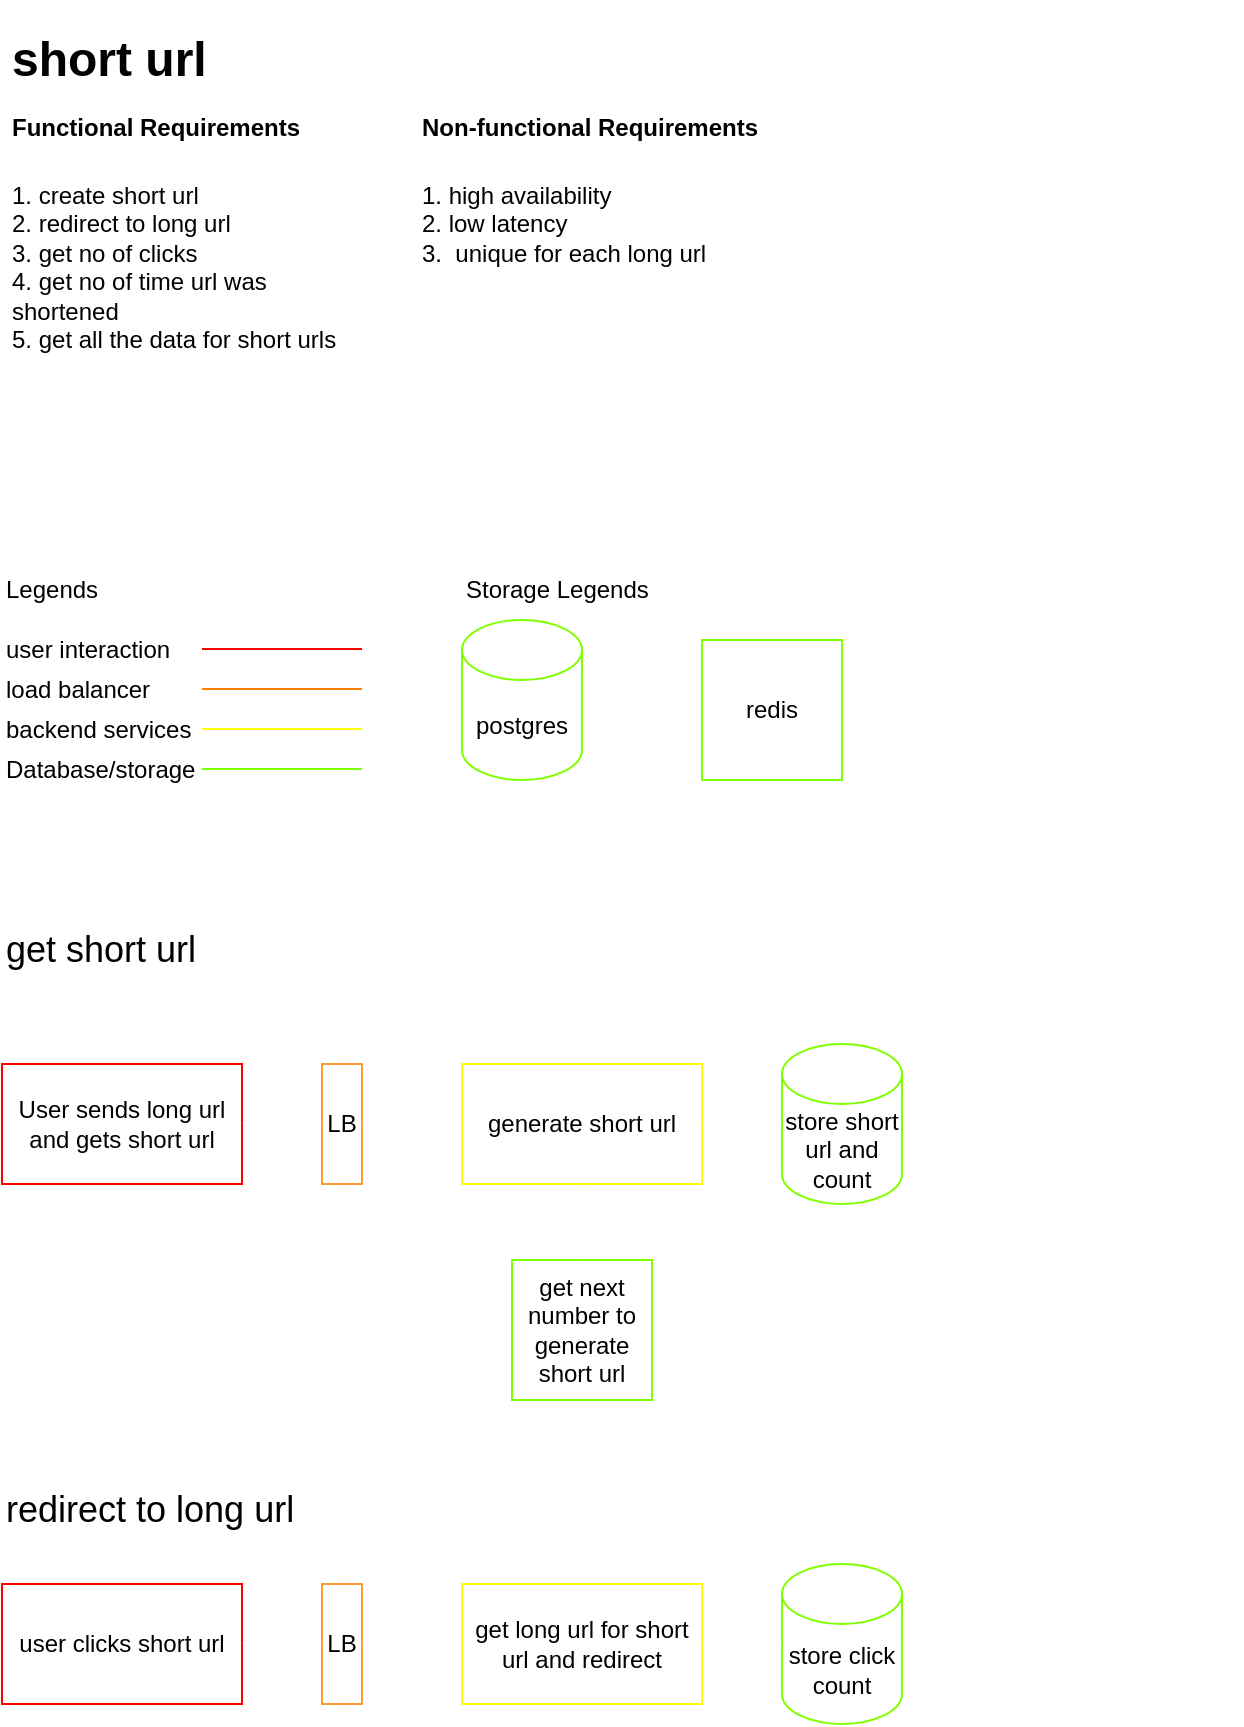 <mxfile>
    <diagram id="9Twl_4rBBzMdephPHlIG" name="project overview">
        <mxGraphModel dx="562" dy="932" grid="1" gridSize="10" guides="1" tooltips="1" connect="1" arrows="1" fold="1" page="0" pageScale="1" pageWidth="827" pageHeight="1169" math="0" shadow="0">
            <root>
                <mxCell id="0"/>
                <mxCell id="1" parent="0"/>
                <mxCell id="2" value="&lt;h1&gt;short url&lt;/h1&gt;&lt;p&gt;&lt;br&gt;&lt;/p&gt;" style="text;html=1;strokeColor=none;fillColor=none;spacing=5;spacingTop=-20;whiteSpace=wrap;overflow=hidden;rounded=0;" parent="1" vertex="1">
                    <mxGeometry x="10" y="-90" width="620" height="260" as="geometry"/>
                </mxCell>
                <mxCell id="16" value="&lt;h1&gt;&lt;font style=&quot;font-size: 12px;&quot;&gt;Functional Requirements&lt;/font&gt;&lt;/h1&gt;&lt;div&gt;&lt;font style=&quot;font-size: 12px;&quot;&gt;1. create short url&lt;/font&gt;&lt;/div&gt;&lt;div&gt;&lt;font style=&quot;font-size: 12px;&quot;&gt;2. redirect to long url&amp;nbsp;&lt;br&gt;3. get no of clicks&lt;/font&gt;&lt;/div&gt;&lt;div&gt;&lt;font style=&quot;font-size: 12px;&quot;&gt;4. get no of time url was shortened&lt;/font&gt;&lt;/div&gt;&lt;div&gt;&lt;font style=&quot;font-size: 12px;&quot;&gt;5. get all the data for short urls&lt;/font&gt;&lt;/div&gt;&lt;div&gt;&lt;font style=&quot;font-size: 12px;&quot;&gt;&lt;br&gt;&lt;/font&gt;&lt;/div&gt;" style="text;html=1;strokeColor=none;fillColor=none;spacing=5;spacingTop=-20;whiteSpace=wrap;overflow=hidden;rounded=0;" parent="1" vertex="1">
                    <mxGeometry x="10" y="-60" width="190" height="200" as="geometry"/>
                </mxCell>
                <mxCell id="17" value="&lt;h1&gt;&lt;font style=&quot;font-size: 12px;&quot;&gt;Non-functional Requirements&lt;/font&gt;&lt;/h1&gt;&lt;div&gt;&lt;span style=&quot;background-color: initial;&quot;&gt;1. high availability&lt;/span&gt;&lt;br&gt;&lt;/div&gt;&lt;div&gt;&lt;span style=&quot;background-color: initial;&quot;&gt;2. low latency&lt;/span&gt;&lt;/div&gt;&lt;div&gt;&lt;span style=&quot;background-color: initial;&quot;&gt;3.&amp;nbsp; unique for each long url&lt;/span&gt;&lt;/div&gt;&lt;div&gt;&lt;br&gt;&lt;/div&gt;&lt;div&gt;&lt;br&gt;&lt;/div&gt;" style="text;html=1;strokeColor=none;fillColor=none;spacing=5;spacingTop=-20;whiteSpace=wrap;overflow=hidden;rounded=0;" parent="1" vertex="1">
                    <mxGeometry x="215" y="-60" width="190" height="180" as="geometry"/>
                </mxCell>
                <mxCell id="21" value="Legends" style="text;html=1;strokeColor=none;fillColor=none;align=left;verticalAlign=middle;whiteSpace=wrap;rounded=0;fontSize=12;" parent="1" vertex="1">
                    <mxGeometry x="10" y="180" width="60" height="30" as="geometry"/>
                </mxCell>
                <mxCell id="24" value="user interaction" style="text;html=1;strokeColor=none;fillColor=none;align=left;verticalAlign=middle;whiteSpace=wrap;rounded=0;fontSize=12;" parent="1" vertex="1">
                    <mxGeometry x="10" y="210" width="100" height="30" as="geometry"/>
                </mxCell>
                <mxCell id="25" value="" style="endArrow=none;html=1;fontSize=12;fillColor=#FF0000;strokeColor=#FF0000;" parent="1" edge="1">
                    <mxGeometry width="50" height="50" relative="1" as="geometry">
                        <mxPoint x="110" y="224.5" as="sourcePoint"/>
                        <mxPoint x="190" y="224.5" as="targetPoint"/>
                    </mxGeometry>
                </mxCell>
                <mxCell id="27" value="load balancer" style="text;html=1;strokeColor=none;fillColor=none;align=left;verticalAlign=middle;whiteSpace=wrap;rounded=0;fontSize=12;" parent="1" vertex="1">
                    <mxGeometry x="10" y="230" width="100" height="30" as="geometry"/>
                </mxCell>
                <mxCell id="28" value="" style="endArrow=none;html=1;fontSize=12;fillColor=#FF0000;strokeColor=#FF8000;" parent="1" edge="1">
                    <mxGeometry width="50" height="50" relative="1" as="geometry">
                        <mxPoint x="110" y="244.5" as="sourcePoint"/>
                        <mxPoint x="190" y="244.5" as="targetPoint"/>
                    </mxGeometry>
                </mxCell>
                <mxCell id="30" value="backend services" style="text;html=1;strokeColor=none;fillColor=none;align=left;verticalAlign=middle;whiteSpace=wrap;rounded=0;fontSize=12;" parent="1" vertex="1">
                    <mxGeometry x="10" y="250" width="100" height="30" as="geometry"/>
                </mxCell>
                <mxCell id="31" value="" style="endArrow=none;html=1;fontSize=12;fillColor=#FF0000;strokeColor=#FFFF00;" parent="1" edge="1">
                    <mxGeometry width="50" height="50" relative="1" as="geometry">
                        <mxPoint x="110" y="264.5" as="sourcePoint"/>
                        <mxPoint x="190" y="264.5" as="targetPoint"/>
                    </mxGeometry>
                </mxCell>
                <mxCell id="32" value="Database/storage" style="text;html=1;strokeColor=none;fillColor=none;align=left;verticalAlign=middle;whiteSpace=wrap;rounded=0;fontSize=12;" parent="1" vertex="1">
                    <mxGeometry x="10" y="270" width="100" height="30" as="geometry"/>
                </mxCell>
                <mxCell id="33" value="" style="endArrow=none;html=1;fontSize=12;fillColor=#FF0000;strokeColor=#80FF00;" parent="1" edge="1">
                    <mxGeometry width="50" height="50" relative="1" as="geometry">
                        <mxPoint x="110" y="284.5" as="sourcePoint"/>
                        <mxPoint x="190" y="284.5" as="targetPoint"/>
                    </mxGeometry>
                </mxCell>
                <mxCell id="88" value="postgres" style="shape=cylinder3;whiteSpace=wrap;html=1;boundedLbl=1;backgroundOutline=1;size=15;strokeColor=#80FF00;fontSize=12;fillColor=none;" parent="1" vertex="1">
                    <mxGeometry x="240" y="210" width="60" height="80" as="geometry"/>
                </mxCell>
                <mxCell id="95" value="Storage Legends" style="text;html=1;strokeColor=none;fillColor=none;align=left;verticalAlign=middle;whiteSpace=wrap;rounded=0;fontSize=12;" parent="1" vertex="1">
                    <mxGeometry x="240" y="180" width="100" height="30" as="geometry"/>
                </mxCell>
                <mxCell id="rB6Td3dLMW9adQ0DOQXu-97" value="User sends long url and gets short url" style="rounded=0;whiteSpace=wrap;html=1;fillColor=none;strokeColor=#FF0000;" vertex="1" parent="1">
                    <mxGeometry x="10" y="432" width="120" height="60" as="geometry"/>
                </mxCell>
                <mxCell id="rB6Td3dLMW9adQ0DOQXu-99" value="generate short url" style="rounded=0;whiteSpace=wrap;html=1;fillColor=none;strokeColor=#FFFF00;" vertex="1" parent="1">
                    <mxGeometry x="240" y="432" width="120" height="60" as="geometry"/>
                </mxCell>
                <mxCell id="rB6Td3dLMW9adQ0DOQXu-100" value="LB" style="rounded=0;whiteSpace=wrap;html=1;fillColor=none;strokeColor=#FF9933;" vertex="1" parent="1">
                    <mxGeometry x="170" y="432" width="20" height="60" as="geometry"/>
                </mxCell>
                <mxCell id="rB6Td3dLMW9adQ0DOQXu-101" value="&lt;font style=&quot;font-size: 18px;&quot;&gt;get short url&lt;/font&gt;" style="text;html=1;strokeColor=none;fillColor=none;align=left;verticalAlign=middle;whiteSpace=wrap;rounded=0;fontSize=12;" vertex="1" parent="1">
                    <mxGeometry x="10" y="360" width="170" height="30" as="geometry"/>
                </mxCell>
                <mxCell id="rB6Td3dLMW9adQ0DOQXu-102" value="store short url and count" style="shape=cylinder3;whiteSpace=wrap;html=1;boundedLbl=1;backgroundOutline=1;size=15;strokeColor=#80FF00;fontSize=12;fillColor=none;" vertex="1" parent="1">
                    <mxGeometry x="400" y="422" width="60" height="80" as="geometry"/>
                </mxCell>
                <mxCell id="rB6Td3dLMW9adQ0DOQXu-104" value="user clicks short url" style="rounded=0;whiteSpace=wrap;html=1;fillColor=none;strokeColor=#FF0000;" vertex="1" parent="1">
                    <mxGeometry x="10" y="692" width="120" height="60" as="geometry"/>
                </mxCell>
                <mxCell id="rB6Td3dLMW9adQ0DOQXu-105" value="get long url for short url and redirect" style="rounded=0;whiteSpace=wrap;html=1;fillColor=none;strokeColor=#FFFF00;" vertex="1" parent="1">
                    <mxGeometry x="240" y="692" width="120" height="60" as="geometry"/>
                </mxCell>
                <mxCell id="rB6Td3dLMW9adQ0DOQXu-106" value="LB" style="rounded=0;whiteSpace=wrap;html=1;fillColor=none;strokeColor=#FF9933;" vertex="1" parent="1">
                    <mxGeometry x="170" y="692" width="20" height="60" as="geometry"/>
                </mxCell>
                <mxCell id="rB6Td3dLMW9adQ0DOQXu-107" value="store click count" style="shape=cylinder3;whiteSpace=wrap;html=1;boundedLbl=1;backgroundOutline=1;size=15;strokeColor=#80FF00;fontSize=12;fillColor=none;" vertex="1" parent="1">
                    <mxGeometry x="400" y="682" width="60" height="80" as="geometry"/>
                </mxCell>
                <mxCell id="rB6Td3dLMW9adQ0DOQXu-109" value="" style="endArrow=classic;startArrow=classic;html=1;strokeColor=#FFFFFF;fontSize=12;fillColor=#FF0000;curved=1;" edge="1" parent="1">
                    <mxGeometry width="50" height="50" relative="1" as="geometry">
                        <mxPoint x="130" y="461.5" as="sourcePoint"/>
                        <mxPoint x="170" y="462" as="targetPoint"/>
                    </mxGeometry>
                </mxCell>
                <mxCell id="rB6Td3dLMW9adQ0DOQXu-110" value="" style="endArrow=classic;startArrow=classic;html=1;strokeColor=#FFFFFF;fontSize=12;fillColor=#FF0000;curved=1;" edge="1" parent="1">
                    <mxGeometry width="50" height="50" relative="1" as="geometry">
                        <mxPoint x="130" y="721.5" as="sourcePoint"/>
                        <mxPoint x="170" y="722" as="targetPoint"/>
                    </mxGeometry>
                </mxCell>
                <mxCell id="rB6Td3dLMW9adQ0DOQXu-111" value="" style="endArrow=classic;startArrow=classic;html=1;strokeColor=#FFFFFF;fontSize=12;fillColor=#FF0000;curved=1;entryX=0;entryY=0.5;entryDx=0;entryDy=0;" edge="1" parent="1" target="rB6Td3dLMW9adQ0DOQXu-99">
                    <mxGeometry width="50" height="50" relative="1" as="geometry">
                        <mxPoint x="190" y="461.5" as="sourcePoint"/>
                        <mxPoint x="230" y="462" as="targetPoint"/>
                    </mxGeometry>
                </mxCell>
                <mxCell id="rB6Td3dLMW9adQ0DOQXu-112" value="" style="endArrow=classic;startArrow=classic;html=1;strokeColor=#FFFFFF;fontSize=12;fillColor=#FF0000;curved=1;entryX=0;entryY=0.5;entryDx=0;entryDy=0;" edge="1" parent="1" target="rB6Td3dLMW9adQ0DOQXu-105">
                    <mxGeometry width="50" height="50" relative="1" as="geometry">
                        <mxPoint x="190" y="721.5" as="sourcePoint"/>
                        <mxPoint x="230" y="722" as="targetPoint"/>
                    </mxGeometry>
                </mxCell>
                <mxCell id="rB6Td3dLMW9adQ0DOQXu-114" value="" style="endArrow=classic;startArrow=classic;html=1;strokeColor=#FFFFFF;fontSize=12;fillColor=#FF0000;curved=1;" edge="1" parent="1">
                    <mxGeometry width="50" height="50" relative="1" as="geometry">
                        <mxPoint x="360" y="461.5" as="sourcePoint"/>
                        <mxPoint x="400" y="462" as="targetPoint"/>
                    </mxGeometry>
                </mxCell>
                <mxCell id="rB6Td3dLMW9adQ0DOQXu-117" value="" style="endArrow=classic;startArrow=classic;html=1;strokeColor=#FFFFFF;fontSize=12;fillColor=#FF0000;curved=1;" edge="1" parent="1">
                    <mxGeometry width="50" height="50" relative="1" as="geometry">
                        <mxPoint x="360" y="721.5" as="sourcePoint"/>
                        <mxPoint x="400" y="722" as="targetPoint"/>
                    </mxGeometry>
                </mxCell>
                <mxCell id="rB6Td3dLMW9adQ0DOQXu-120" value="&lt;font style=&quot;font-size: 18px;&quot;&gt;redirect to long url&lt;/font&gt;" style="text;html=1;strokeColor=none;fillColor=none;align=left;verticalAlign=middle;whiteSpace=wrap;rounded=0;fontSize=12;" vertex="1" parent="1">
                    <mxGeometry x="10" y="640" width="170" height="30" as="geometry"/>
                </mxCell>
                <mxCell id="rB6Td3dLMW9adQ0DOQXu-121" value="redis" style="whiteSpace=wrap;html=1;aspect=fixed;strokeColor=#80FF00;fontSize=12;fillColor=none;" vertex="1" parent="1">
                    <mxGeometry x="360" y="220" width="70" height="70" as="geometry"/>
                </mxCell>
                <mxCell id="rB6Td3dLMW9adQ0DOQXu-122" value="get next number to generate short url" style="whiteSpace=wrap;html=1;aspect=fixed;strokeColor=#80FF00;fontSize=12;fillColor=none;" vertex="1" parent="1">
                    <mxGeometry x="265" y="530" width="70" height="70" as="geometry"/>
                </mxCell>
                <mxCell id="rB6Td3dLMW9adQ0DOQXu-123" value="" style="endArrow=classic;startArrow=classic;html=1;strokeColor=#FFFFFF;fontSize=12;fillColor=#FF0000;curved=1;entryX=0.5;entryY=0;entryDx=0;entryDy=0;exitX=0.5;exitY=1;exitDx=0;exitDy=0;" edge="1" parent="1" source="rB6Td3dLMW9adQ0DOQXu-99" target="rB6Td3dLMW9adQ0DOQXu-122">
                    <mxGeometry width="50" height="50" relative="1" as="geometry">
                        <mxPoint x="275" y="544.5" as="sourcePoint"/>
                        <mxPoint x="325" y="545" as="targetPoint"/>
                    </mxGeometry>
                </mxCell>
            </root>
        </mxGraphModel>
    </diagram>
</mxfile>